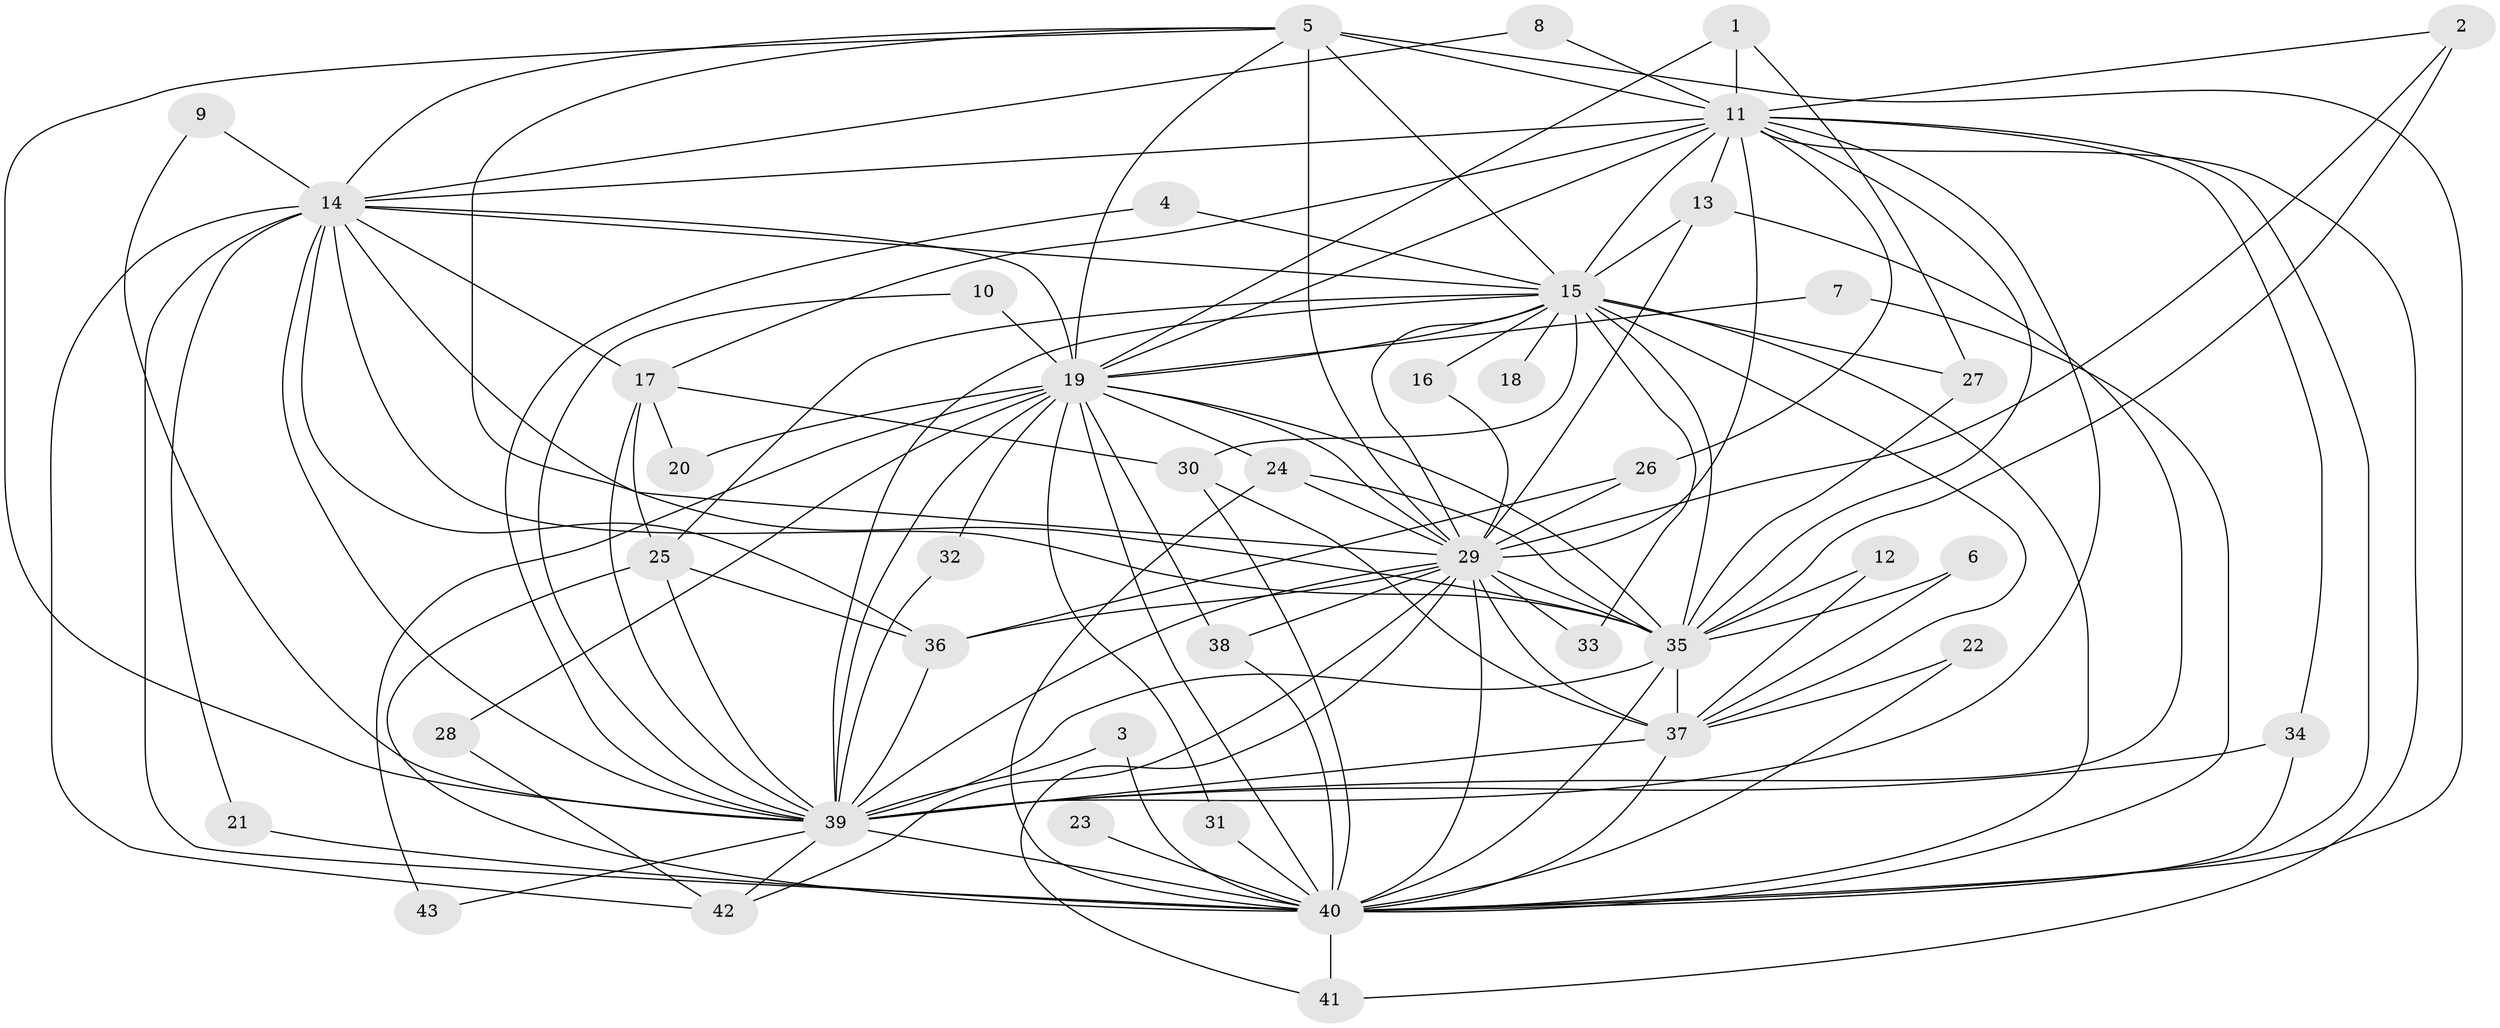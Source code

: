 // original degree distribution, {22: 0.023255813953488372, 11: 0.011627906976744186, 19: 0.011627906976744186, 13: 0.011627906976744186, 21: 0.011627906976744186, 23: 0.011627906976744186, 17: 0.011627906976744186, 18: 0.011627906976744186, 25: 0.011627906976744186, 5: 0.06976744186046512, 3: 0.19767441860465115, 4: 0.05813953488372093, 2: 0.5465116279069767, 8: 0.011627906976744186}
// Generated by graph-tools (version 1.1) at 2025/49/03/09/25 03:49:29]
// undirected, 43 vertices, 123 edges
graph export_dot {
graph [start="1"]
  node [color=gray90,style=filled];
  1;
  2;
  3;
  4;
  5;
  6;
  7;
  8;
  9;
  10;
  11;
  12;
  13;
  14;
  15;
  16;
  17;
  18;
  19;
  20;
  21;
  22;
  23;
  24;
  25;
  26;
  27;
  28;
  29;
  30;
  31;
  32;
  33;
  34;
  35;
  36;
  37;
  38;
  39;
  40;
  41;
  42;
  43;
  1 -- 11 [weight=1.0];
  1 -- 19 [weight=1.0];
  1 -- 27 [weight=1.0];
  2 -- 11 [weight=1.0];
  2 -- 29 [weight=1.0];
  2 -- 35 [weight=1.0];
  3 -- 39 [weight=1.0];
  3 -- 40 [weight=1.0];
  4 -- 15 [weight=1.0];
  4 -- 39 [weight=1.0];
  5 -- 11 [weight=2.0];
  5 -- 14 [weight=1.0];
  5 -- 15 [weight=1.0];
  5 -- 19 [weight=1.0];
  5 -- 29 [weight=1.0];
  5 -- 35 [weight=2.0];
  5 -- 39 [weight=1.0];
  5 -- 40 [weight=2.0];
  6 -- 35 [weight=1.0];
  6 -- 37 [weight=1.0];
  7 -- 19 [weight=1.0];
  7 -- 40 [weight=1.0];
  8 -- 11 [weight=1.0];
  8 -- 14 [weight=1.0];
  9 -- 14 [weight=1.0];
  9 -- 39 [weight=1.0];
  10 -- 19 [weight=1.0];
  10 -- 39 [weight=1.0];
  11 -- 13 [weight=1.0];
  11 -- 14 [weight=1.0];
  11 -- 15 [weight=1.0];
  11 -- 17 [weight=1.0];
  11 -- 19 [weight=2.0];
  11 -- 26 [weight=1.0];
  11 -- 29 [weight=1.0];
  11 -- 34 [weight=1.0];
  11 -- 35 [weight=1.0];
  11 -- 39 [weight=1.0];
  11 -- 40 [weight=2.0];
  11 -- 41 [weight=1.0];
  12 -- 35 [weight=1.0];
  12 -- 37 [weight=1.0];
  13 -- 15 [weight=2.0];
  13 -- 29 [weight=1.0];
  13 -- 39 [weight=1.0];
  14 -- 15 [weight=1.0];
  14 -- 17 [weight=1.0];
  14 -- 19 [weight=2.0];
  14 -- 21 [weight=1.0];
  14 -- 29 [weight=1.0];
  14 -- 35 [weight=1.0];
  14 -- 36 [weight=1.0];
  14 -- 39 [weight=2.0];
  14 -- 40 [weight=2.0];
  14 -- 42 [weight=1.0];
  15 -- 16 [weight=1.0];
  15 -- 18 [weight=2.0];
  15 -- 19 [weight=1.0];
  15 -- 25 [weight=1.0];
  15 -- 27 [weight=1.0];
  15 -- 29 [weight=2.0];
  15 -- 30 [weight=1.0];
  15 -- 33 [weight=1.0];
  15 -- 35 [weight=2.0];
  15 -- 37 [weight=1.0];
  15 -- 39 [weight=1.0];
  15 -- 40 [weight=2.0];
  16 -- 29 [weight=1.0];
  17 -- 20 [weight=1.0];
  17 -- 25 [weight=1.0];
  17 -- 30 [weight=1.0];
  17 -- 39 [weight=1.0];
  19 -- 20 [weight=1.0];
  19 -- 24 [weight=1.0];
  19 -- 28 [weight=1.0];
  19 -- 29 [weight=1.0];
  19 -- 31 [weight=1.0];
  19 -- 32 [weight=1.0];
  19 -- 35 [weight=1.0];
  19 -- 38 [weight=1.0];
  19 -- 39 [weight=1.0];
  19 -- 40 [weight=4.0];
  19 -- 43 [weight=1.0];
  21 -- 40 [weight=1.0];
  22 -- 37 [weight=1.0];
  22 -- 40 [weight=1.0];
  23 -- 40 [weight=2.0];
  24 -- 29 [weight=2.0];
  24 -- 35 [weight=2.0];
  24 -- 40 [weight=1.0];
  25 -- 36 [weight=1.0];
  25 -- 39 [weight=1.0];
  25 -- 40 [weight=1.0];
  26 -- 29 [weight=1.0];
  26 -- 36 [weight=1.0];
  27 -- 35 [weight=1.0];
  28 -- 42 [weight=1.0];
  29 -- 33 [weight=1.0];
  29 -- 35 [weight=1.0];
  29 -- 36 [weight=1.0];
  29 -- 37 [weight=1.0];
  29 -- 38 [weight=1.0];
  29 -- 39 [weight=1.0];
  29 -- 40 [weight=2.0];
  29 -- 41 [weight=1.0];
  29 -- 42 [weight=1.0];
  30 -- 37 [weight=1.0];
  30 -- 40 [weight=1.0];
  31 -- 40 [weight=1.0];
  32 -- 39 [weight=1.0];
  34 -- 39 [weight=1.0];
  34 -- 40 [weight=1.0];
  35 -- 37 [weight=1.0];
  35 -- 39 [weight=1.0];
  35 -- 40 [weight=2.0];
  36 -- 39 [weight=1.0];
  37 -- 39 [weight=1.0];
  37 -- 40 [weight=1.0];
  38 -- 40 [weight=1.0];
  39 -- 40 [weight=3.0];
  39 -- 42 [weight=1.0];
  39 -- 43 [weight=1.0];
  40 -- 41 [weight=1.0];
}
